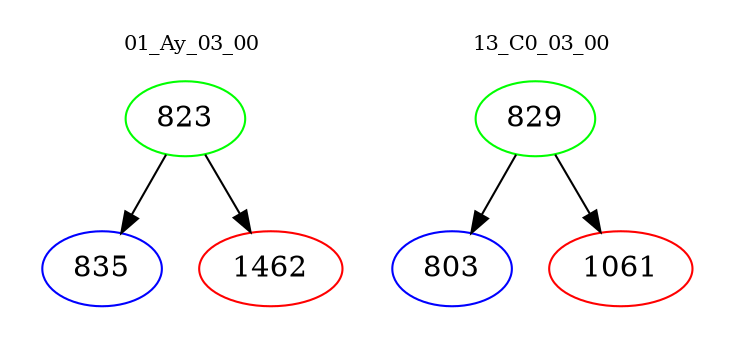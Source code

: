 digraph{
subgraph cluster_0 {
color = white
label = "01_Ay_03_00";
fontsize=10;
T0_823 [label="823", color="green"]
T0_823 -> T0_835 [color="black"]
T0_835 [label="835", color="blue"]
T0_823 -> T0_1462 [color="black"]
T0_1462 [label="1462", color="red"]
}
subgraph cluster_1 {
color = white
label = "13_C0_03_00";
fontsize=10;
T1_829 [label="829", color="green"]
T1_829 -> T1_803 [color="black"]
T1_803 [label="803", color="blue"]
T1_829 -> T1_1061 [color="black"]
T1_1061 [label="1061", color="red"]
}
}
